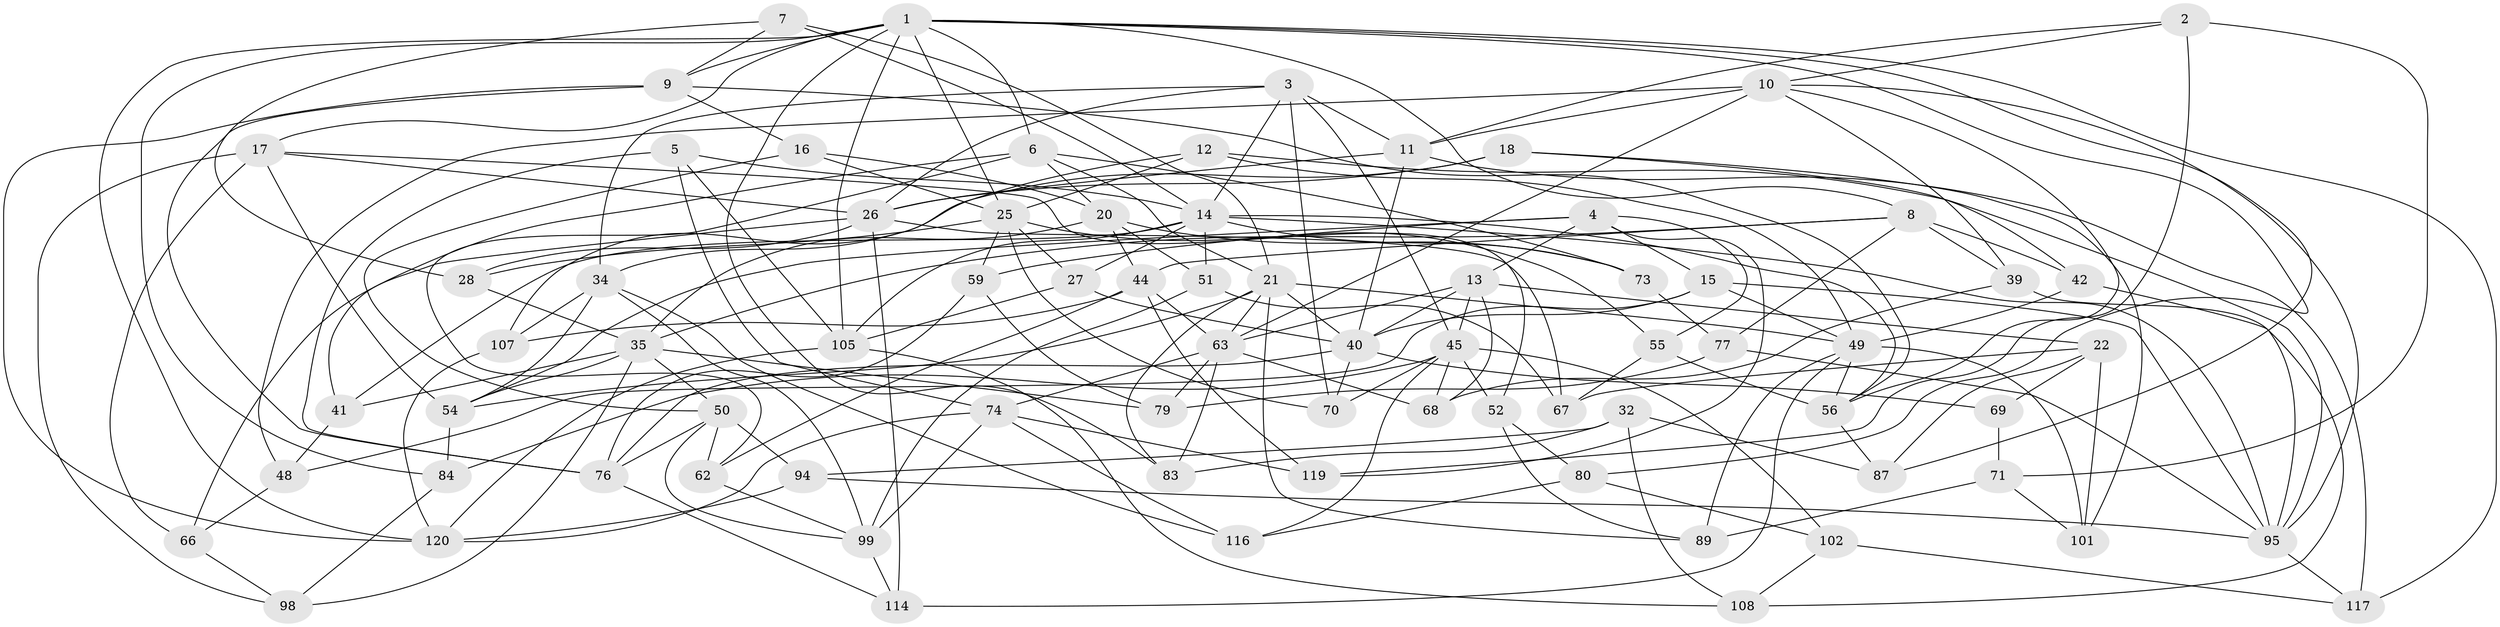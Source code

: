 // original degree distribution, {4: 1.0}
// Generated by graph-tools (version 1.1) at 2025/20/03/04/25 18:20:47]
// undirected, 75 vertices, 196 edges
graph export_dot {
graph [start="1"]
  node [color=gray90,style=filled];
  1 [super="+75+97+36"];
  2;
  3 [super="+90"];
  4 [super="+24+125"];
  5;
  6 [super="+19"];
  7;
  8 [super="+58"];
  9 [super="+82"];
  10 [super="+85+60"];
  11 [super="+118"];
  12;
  13 [super="+88"];
  14 [super="+33+29+23"];
  15 [super="+115"];
  16;
  17 [super="+64"];
  18;
  20 [super="+81"];
  21 [super="+106+38"];
  22 [super="+100"];
  25 [super="+57+30"];
  26 [super="+31"];
  27;
  28;
  32;
  34 [super="+111"];
  35 [super="+47+37"];
  39;
  40 [super="+53+96"];
  41;
  42;
  44 [super="+92"];
  45 [super="+46+93"];
  48;
  49 [super="+65+109"];
  50 [super="+86"];
  51;
  52;
  54 [super="+61"];
  55;
  56 [super="+78"];
  59;
  62;
  63 [super="+72"];
  66;
  67;
  68;
  69;
  70;
  71;
  73;
  74 [super="+113"];
  76 [super="+121"];
  77;
  79;
  80;
  83;
  84;
  87;
  89;
  94;
  95 [super="+110"];
  98;
  99 [super="+122"];
  101;
  102;
  105 [super="+124"];
  107;
  108;
  114;
  116;
  117;
  119;
  120 [super="+126"];
  1 -- 80;
  1 -- 6;
  1 -- 84;
  1 -- 105;
  1 -- 117;
  1 -- 17;
  1 -- 83;
  1 -- 87;
  1 -- 8;
  1 -- 25;
  1 -- 120;
  1 -- 9;
  2 -- 119;
  2 -- 10;
  2 -- 71;
  2 -- 11;
  3 -- 34;
  3 -- 26;
  3 -- 45;
  3 -- 70;
  3 -- 11;
  3 -- 14;
  4 -- 55;
  4 -- 54;
  4 -- 15 [weight=2];
  4 -- 59;
  4 -- 119;
  4 -- 13 [weight=2];
  5 -- 105;
  5 -- 74;
  5 -- 14;
  5 -- 76;
  6 -- 62;
  6 -- 73;
  6 -- 66;
  6 -- 20;
  6 -- 21;
  7 -- 9;
  7 -- 28;
  7 -- 21;
  7 -- 14;
  8 -- 39;
  8 -- 42;
  8 -- 35;
  8 -- 44;
  8 -- 77;
  9 -- 120;
  9 -- 16;
  9 -- 56;
  9 -- 76;
  10 -- 11;
  10 -- 48;
  10 -- 39;
  10 -- 56;
  10 -- 63 [weight=2];
  10 -- 95;
  11 -- 117;
  11 -- 26;
  11 -- 40;
  12 -- 34;
  12 -- 49;
  12 -- 25;
  12 -- 95;
  13 -- 45;
  13 -- 40;
  13 -- 68;
  13 -- 22;
  13 -- 63 [weight=2];
  14 -- 41;
  14 -- 27;
  14 -- 73;
  14 -- 105;
  14 -- 51;
  14 -- 56;
  14 -- 95;
  15 -- 40;
  15 -- 48;
  15 -- 49;
  15 -- 95;
  16 -- 25;
  16 -- 20;
  16 -- 50;
  17 -- 26;
  17 -- 66;
  17 -- 98;
  17 -- 52;
  17 -- 54;
  18 -- 26;
  18 -- 107;
  18 -- 101;
  18 -- 42;
  20 -- 51;
  20 -- 35;
  20 -- 73;
  20 -- 44;
  21 -- 54;
  21 -- 89;
  21 -- 83;
  21 -- 40;
  21 -- 49;
  21 -- 63;
  22 -- 67;
  22 -- 69 [weight=2];
  22 -- 101;
  22 -- 87;
  25 -- 28;
  25 -- 27;
  25 -- 70;
  25 -- 59;
  25 -- 55;
  26 -- 114;
  26 -- 67;
  26 -- 41;
  26 -- 28;
  27 -- 105;
  27 -- 40;
  28 -- 35;
  32 -- 83;
  32 -- 87;
  32 -- 108;
  32 -- 94;
  34 -- 99;
  34 -- 107;
  34 -- 116;
  34 -- 54;
  35 -- 79;
  35 -- 41;
  35 -- 50;
  35 -- 98;
  35 -- 54;
  39 -- 68;
  39 -- 108;
  40 -- 70;
  40 -- 76;
  40 -- 69;
  41 -- 48;
  42 -- 49;
  42 -- 95;
  44 -- 62;
  44 -- 107;
  44 -- 119;
  44 -- 63;
  45 -- 102;
  45 -- 116;
  45 -- 84;
  45 -- 70;
  45 -- 52;
  45 -- 68;
  48 -- 66;
  49 -- 89;
  49 -- 101;
  49 -- 114;
  49 -- 56;
  50 -- 94;
  50 -- 76;
  50 -- 99;
  50 -- 62;
  51 -- 67;
  51 -- 99;
  52 -- 89;
  52 -- 80;
  54 -- 84;
  55 -- 67;
  55 -- 56;
  56 -- 87;
  59 -- 79;
  59 -- 76;
  62 -- 99;
  63 -- 68;
  63 -- 83;
  63 -- 79;
  63 -- 74;
  66 -- 98;
  69 -- 71;
  71 -- 101;
  71 -- 89;
  73 -- 77;
  74 -- 119;
  74 -- 120;
  74 -- 99;
  74 -- 116;
  76 -- 114;
  77 -- 95;
  77 -- 79;
  80 -- 102;
  80 -- 116;
  84 -- 98;
  94 -- 95;
  94 -- 120;
  95 -- 117;
  99 -- 114;
  102 -- 108;
  102 -- 117;
  105 -- 120;
  105 -- 108;
  107 -- 120;
}
